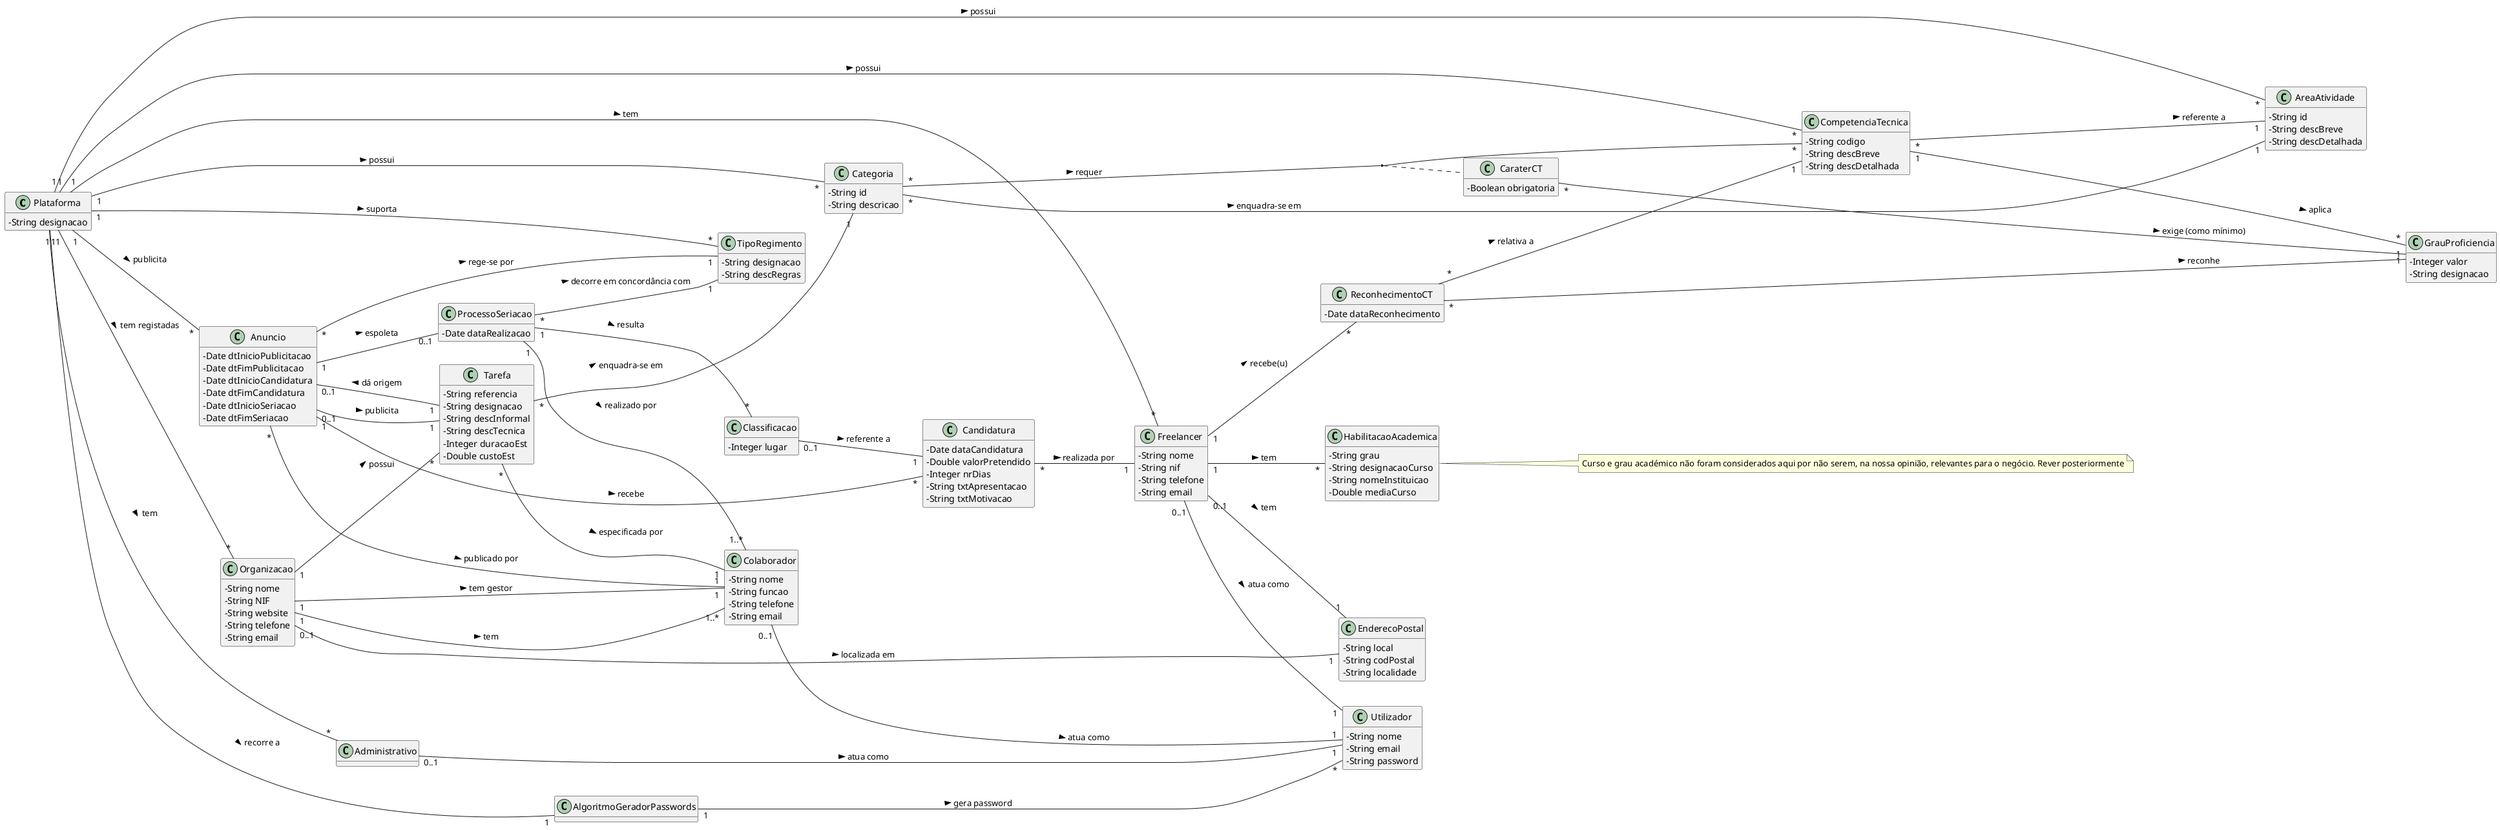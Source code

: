 @startuml
skinparam classAttributeIconSize 0
hide methods
left to right direction

class Plataforma {
  -String designacao
}

class AreaAtividade {
  -String id
  -String descBreve
  -String descDetalhada

}

class CompetenciaTecnica {
  -String codigo
  -String descBreve
  -String descDetalhada
}

class GrauProficiencia {
  -Integer valor
  -String designacao
}

class Categoria {
  -String id
  -String descricao
}

class CaraterCT {
  -Boolean obrigatoria
}

class Organizacao {
  -String nome
  -String NIF
  -String website
  -String telefone
  -String email
}

class Colaborador {
  -String nome
  -String funcao
  -String telefone
  -String email
}

class EnderecoPostal {
  -String local
  -String codPostal
  -String localidade
}

class Tarefa {
  -String referencia
  -String designacao
  -String descInformal
  -String descTecnica
  -Integer duracaoEst
  -Double custoEst
}

class TipoRegimento {
    -String designacao
    -String descRegras
}

class Administrativo {

}

class Freelancer {
    -String nome
    -String nif
    -String telefone
    -String email
}

class ReconhecimentoCT {
    -Date dataReconhecimento
}

class HabilitacaoAcademica {
    -String grau
    -String designacaoCurso
    -String nomeInstituicao
    -Double mediaCurso
}

note right
Curso e grau académico não foram considerados aqui por não serem, na nossa opinião, relevantes para o negócio. Rever posteriormente
end note



class Anuncio {
    -Date dtInicioPublicitacao
    -Date dtFimPublicitacao
    -Date dtInicioCandidatura
    -Date dtFimCandidatura
    -Date dtInicioSeriacao
    -Date dtFimSeriacao
}

class Candidatura {
    -Date dataCandidatura
    -Double valorPretendido
    -Integer nrDias
    -String txtApresentacao
    -String txtMotivacao
}

class Classificacao {
    -Integer lugar
}

class ProcessoSeriacao {
    -Date dataRealizacao
}

class Utilizador {
  -String nome
  -String email
  -String password
}

class AlgoritmoGeradorPasswords {
}

Plataforma "1" -- "*" AreaAtividade : possui >
Plataforma "1" -- "*" CompetenciaTecnica : possui >
Plataforma "1" -- "*" Categoria : possui >
Plataforma "1" -- "*" Organizacao : tem registadas >
Plataforma "1" -- "*" TipoRegimento : suporta >
Plataforma "1" -- "*" Anuncio : publicita >
Plataforma "1" -- "*" Freelancer : tem  >
Plataforma "1" -- "*" Administrativo : tem  >
Plataforma "1" -- "1" AlgoritmoGeradorPasswords : recorre a >

Organizacao "1" -- "1..*" Colaborador: tem >
Organizacao "1" -- "1" Colaborador: tem gestor >
Organizacao "0..1" -- "1" EnderecoPostal: localizada em >
Organizacao "1" -- "*" Tarefa: possui >

CompetenciaTecnica "*" -- "1" AreaAtividade : referente a >
CompetenciaTecnica "1" --- "*" GrauProficiencia : aplica  >

Categoria "*" -- "1" AreaAtividade: enquadra-se em >
Categoria "*" -- "*" CompetenciaTecnica: requer >
(Categoria, CompetenciaTecnica) .. CaraterCT
CaraterCT "*" -- "1" GrauProficiencia: exige (como mínimo)  >

Tarefa "*" -- "1" Categoria: enquadra-se em >
Tarefa "*" -- "1" Colaborador: especificada por >


Anuncio "0..1" -- "1" Tarefa: publicita >
Anuncio "0..1" -- "1" Tarefa: dá origem <
Anuncio "*" -- "1" TipoRegimento: rege-se por >
Anuncio "*" -- "1" Colaborador: publicado por >
Anuncio "1" -- "*" Candidatura: recebe >
Anuncio "1" -- "0..1" ProcessoSeriacao: espoleta >

Candidatura "*" -- "1"  Freelancer: realizada por >

ProcessoSeriacao "*" -- "1" TipoRegimento: decorre em concordância com >
ProcessoSeriacao "1" -- "1..*" Colaborador: realizado por >
ProcessoSeriacao "1" -- "*" Classificacao: resulta >

Classificacao "0..1" -- "1" Candidatura: referente a >

Administrativo "0..1" -- "1" Utilizador: atua como >

Colaborador "0..1" -- "1" Utilizador: atua como >

Freelancer "0..1" -- "1" Utilizador: atua como >
Freelancer "0..1" -- "1" EnderecoPostal: tem >
Freelancer "1" -- "*" HabilitacaoAcademica: tem >
Freelancer "1" -- "*" ReconhecimentoCT : recebe(u) >


ReconhecimentoCT "*" -- "1" CompetenciaTecnica: relativa a >
ReconhecimentoCT "*" -- "1" GrauProficiencia: reconhe >



AlgoritmoGeradorPasswords "1" -- "*" Utilizador : gera password >

@enduml
